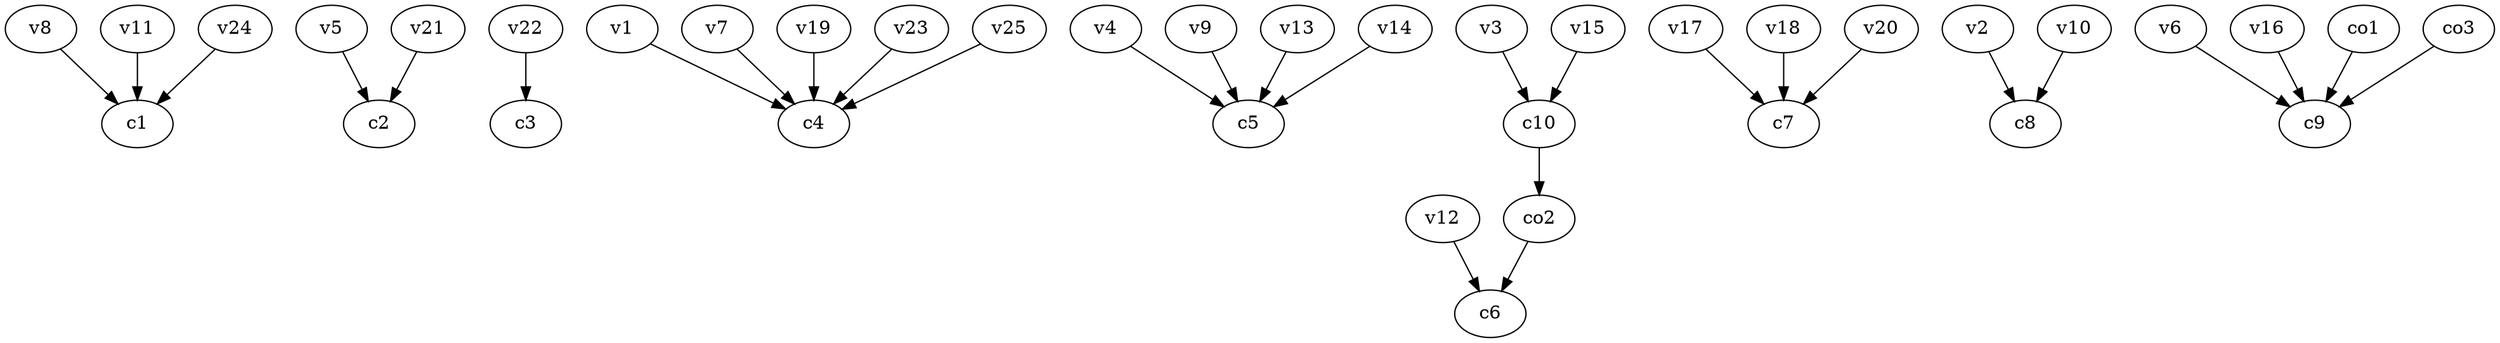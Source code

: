 strict digraph  {
c1;
c2;
c3;
c4;
c5;
c6;
c7;
c8;
c9;
c10;
v1;
v2;
v3;
v4;
v5;
v6;
v7;
v8;
v9;
v10;
v11;
v12;
v13;
v14;
v15;
v16;
v17;
v18;
v19;
v20;
v21;
v22;
v23;
v24;
v25;
co1;
co2;
co3;
c10 -> co2  [weight=1];
v1 -> c4  [weight=1];
v2 -> c8  [weight=1];
v3 -> c10  [weight=1];
v4 -> c5  [weight=1];
v5 -> c2  [weight=1];
v6 -> c9  [weight=1];
v7 -> c4  [weight=1];
v8 -> c1  [weight=1];
v9 -> c5  [weight=1];
v10 -> c8  [weight=1];
v11 -> c1  [weight=1];
v12 -> c6  [weight=1];
v13 -> c5  [weight=1];
v14 -> c5  [weight=1];
v15 -> c10  [weight=1];
v16 -> c9  [weight=1];
v17 -> c7  [weight=1];
v18 -> c7  [weight=1];
v19 -> c4  [weight=1];
v20 -> c7  [weight=1];
v21 -> c2  [weight=1];
v22 -> c3  [weight=1];
v23 -> c4  [weight=1];
v24 -> c1  [weight=1];
v25 -> c4  [weight=1];
co1 -> c9  [weight=1];
co2 -> c6  [weight=1];
co3 -> c9  [weight=1];
}
